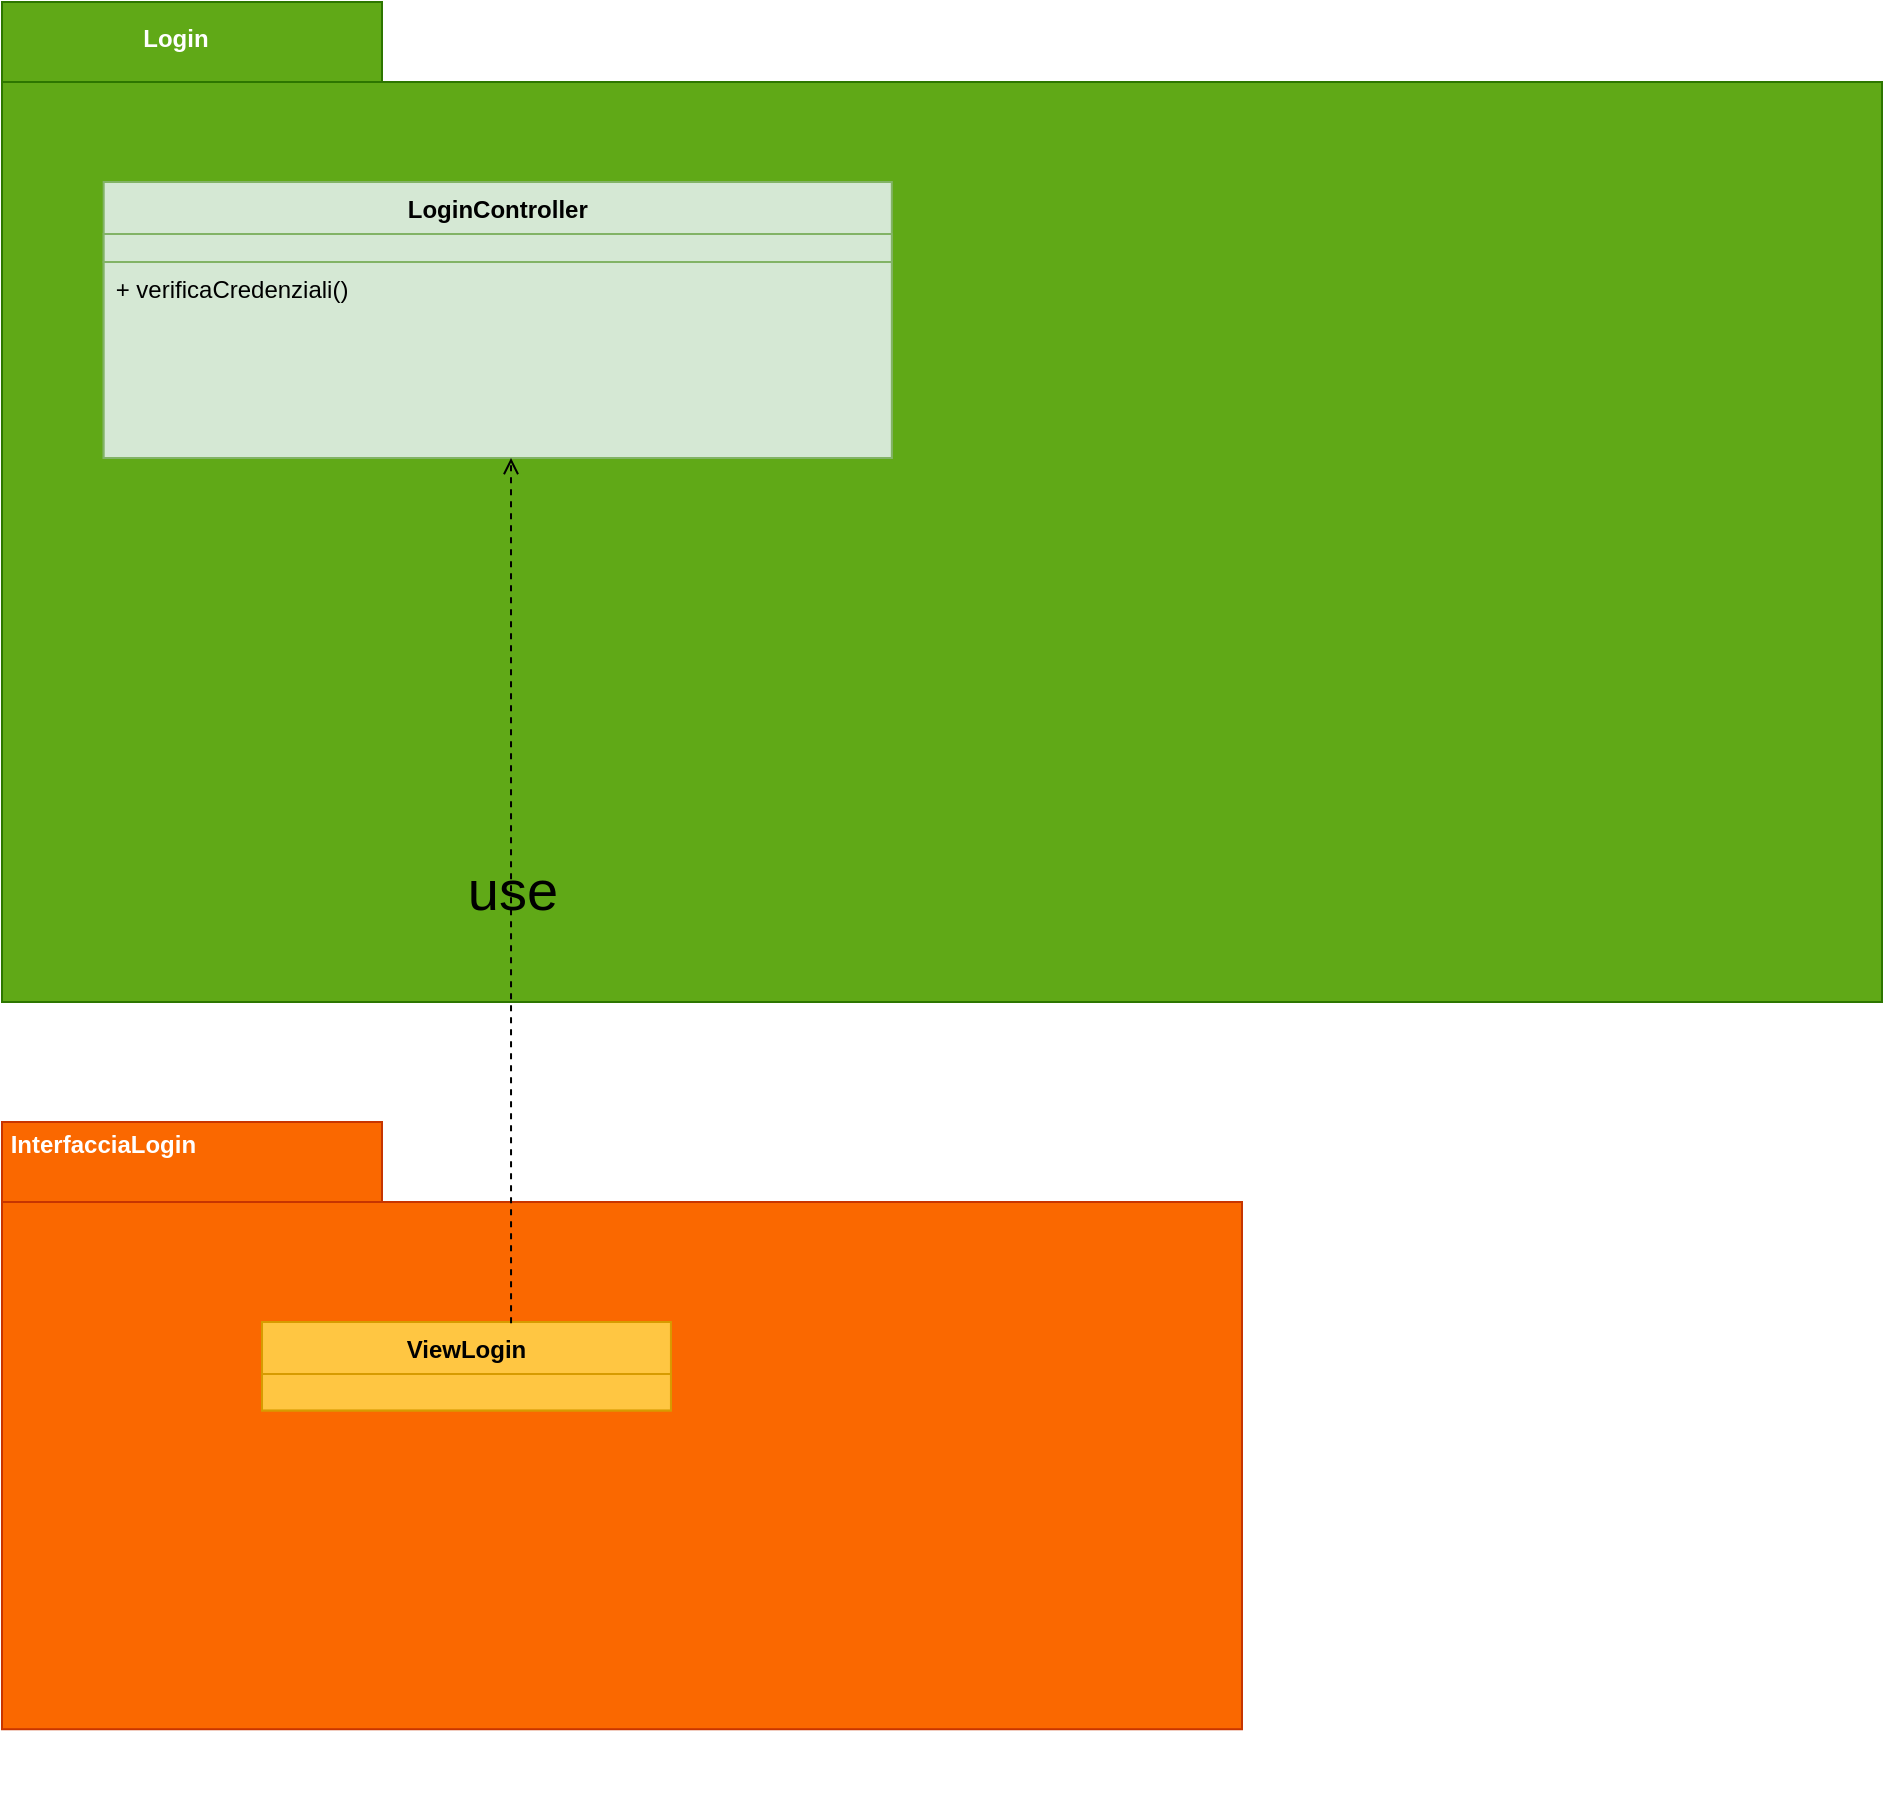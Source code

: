 <mxfile version="18.0.7" type="device"><diagram id="CF-CN9mxn05kVz-OpUtG" name="Page-1"><mxGraphModel dx="1038" dy="571" grid="1" gridSize="10" guides="1" tooltips="1" connect="1" arrows="1" fold="1" page="1" pageScale="1" pageWidth="827" pageHeight="1169" math="0" shadow="0"><root><mxCell id="0"/><mxCell id="1" parent="0"/><mxCell id="Cxv-zkQNOTREW5aY-114-4" value="" style="group" parent="1" vertex="1" connectable="0"><mxGeometry x="70" width="940" height="500" as="geometry"/></mxCell><mxCell id="Cxv-zkQNOTREW5aY-114-1" value="" style="shape=folder;fontStyle=1;spacingTop=10;tabWidth=190;tabHeight=40;tabPosition=left;html=1;fillColor=#60a917;strokeColor=#2D7600;fontColor=#ffffff;" parent="Cxv-zkQNOTREW5aY-114-4" vertex="1"><mxGeometry width="940" height="500" as="geometry"/></mxCell><mxCell id="Cxv-zkQNOTREW5aY-114-2" value="Login" style="text;align=center;fontStyle=1;verticalAlign=middle;spacingLeft=3;spacingRight=3;rotatable=0;points=[[0,0.5],[1,0.5]];portConstraint=eastwest;fontColor=#FFFFFF;" parent="Cxv-zkQNOTREW5aY-114-4" vertex="1"><mxGeometry x="17.209" y="0.845" width="139.535" height="33.333" as="geometry"/></mxCell><mxCell id="Cxv-zkQNOTREW5aY-114-5" value="LoginController" style="swimlane;fontStyle=1;align=center;verticalAlign=top;childLayout=stackLayout;horizontal=1;startSize=26;horizontalStack=0;resizeParent=1;resizeParentMax=0;resizeLast=0;collapsible=1;marginBottom=0;fillColor=#d5e8d4;strokeColor=#82b366;" parent="Cxv-zkQNOTREW5aY-114-4" vertex="1"><mxGeometry x="50.847" y="90" width="394.068" height="138" as="geometry"/></mxCell><mxCell id="Cxv-zkQNOTREW5aY-114-6" value="" style="text;align=left;verticalAlign=top;spacingLeft=4;spacingRight=4;overflow=hidden;rotatable=0;points=[[0,0.5],[1,0.5]];portConstraint=eastwest;fillColor=#d5e8d4;strokeColor=#82b366;" parent="Cxv-zkQNOTREW5aY-114-5" vertex="1"><mxGeometry y="26" width="394.068" height="14" as="geometry"/></mxCell><mxCell id="Cxv-zkQNOTREW5aY-114-8" value="+ verificaCredenziali()" style="text;strokeColor=#82b366;fillColor=#d5e8d4;align=left;verticalAlign=top;spacingLeft=4;spacingRight=4;overflow=hidden;rotatable=0;points=[[0,0.5],[1,0.5]];portConstraint=eastwest;" parent="Cxv-zkQNOTREW5aY-114-5" vertex="1"><mxGeometry y="40" width="394.068" height="98" as="geometry"/></mxCell><mxCell id="GeMMhzaPay-1B5AHxZ2K-31" value="" style="group;fillColor=none;" parent="1" vertex="1" connectable="0"><mxGeometry x="70" y="560" width="620" height="340" as="geometry"/></mxCell><mxCell id="GeMMhzaPay-1B5AHxZ2K-32" value="" style="shape=folder;fontStyle=1;spacingTop=10;tabWidth=190;tabHeight=40;tabPosition=left;html=1;fillColor=#fa6800;strokeColor=#C73500;fontColor=#000000;" parent="GeMMhzaPay-1B5AHxZ2K-31" vertex="1"><mxGeometry width="620" height="303.571" as="geometry"/></mxCell><mxCell id="GeMMhzaPay-1B5AHxZ2K-33" value="InterfacciaLogin    " style="text;align=center;fontStyle=1;verticalAlign=middle;spacingLeft=3;spacingRight=3;rotatable=0;points=[[0,0.5],[1,0.5]];portConstraint=eastwest;fontColor=#FFFFFF;" parent="GeMMhzaPay-1B5AHxZ2K-31" vertex="1"><mxGeometry x="11.351" y="0.513" width="92.034" height="20.238" as="geometry"/></mxCell><mxCell id="GeMMhzaPay-1B5AHxZ2K-34" value="ViewLogin" style="swimlane;fontStyle=1;align=center;verticalAlign=top;childLayout=stackLayout;horizontal=1;startSize=26;horizontalStack=0;resizeParent=1;resizeParentMax=0;resizeLast=0;collapsible=1;marginBottom=0;fillColor=#FFC642;strokeColor=#d79b00;" parent="GeMMhzaPay-1B5AHxZ2K-31" vertex="1"><mxGeometry x="130.004" y="100" width="204.468" height="44.214" as="geometry"/></mxCell><mxCell id="GeMMhzaPay-1B5AHxZ2K-36" value="" style="text;strokeColor=#d79b00;fillColor=#FFC642;align=left;verticalAlign=top;spacingLeft=4;spacingRight=4;overflow=hidden;rotatable=0;points=[[0,0.5],[1,0.5]];portConstraint=eastwest;" parent="GeMMhzaPay-1B5AHxZ2K-34" vertex="1"><mxGeometry y="26" width="204.468" height="18.214" as="geometry"/></mxCell><mxCell id="GeMMhzaPay-1B5AHxZ2K-40" value="use" style="edgeStyle=orthogonalEdgeStyle;rounded=0;orthogonalLoop=1;jettySize=auto;html=1;labelBackgroundColor=none;fontSize=28;endArrow=open;endFill=0;dashed=1;exitX=0.609;exitY=0.015;exitDx=0;exitDy=0;exitPerimeter=0;" parent="1" source="GeMMhzaPay-1B5AHxZ2K-34" edge="1"><mxGeometry relative="1" as="geometry"><mxPoint x="325" y="228" as="targetPoint"/><mxPoint x="1190" y="105" as="sourcePoint"/><Array as="points"><mxPoint x="325" y="228"/></Array></mxGeometry></mxCell></root></mxGraphModel></diagram></mxfile>